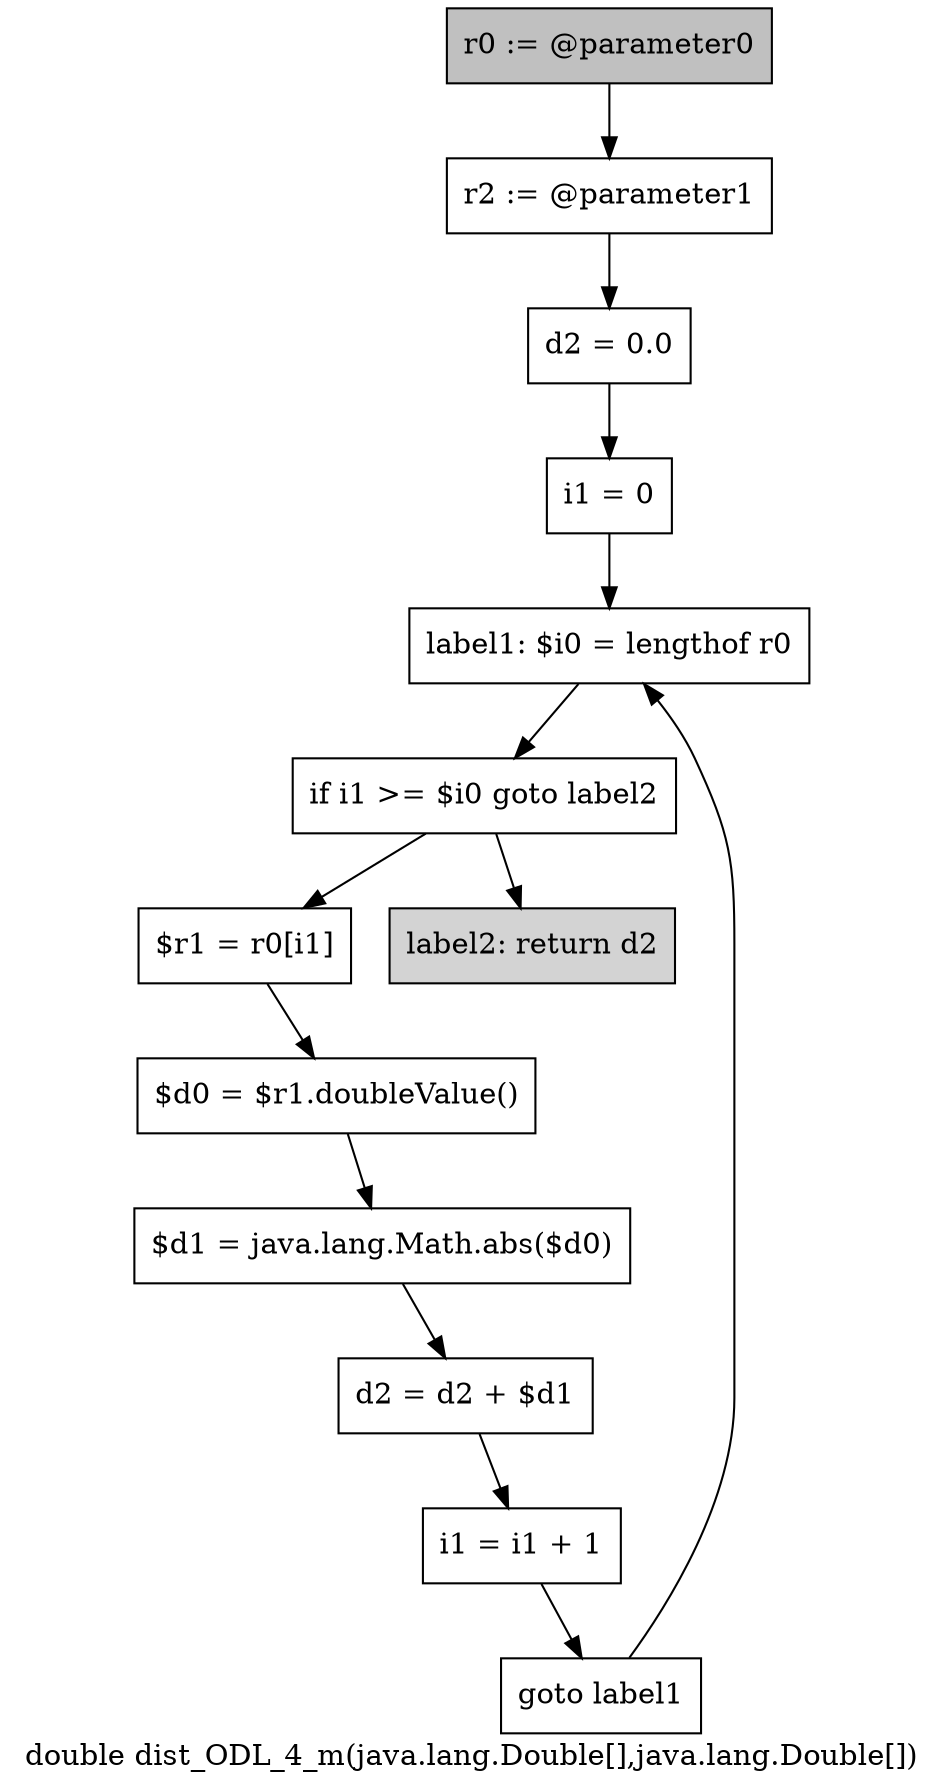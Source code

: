 digraph "double dist_ODL_4_m(java.lang.Double[],java.lang.Double[])" {
    label="double dist_ODL_4_m(java.lang.Double[],java.lang.Double[])";
    node [shape=box];
    "0" [style=filled,fillcolor=gray,label="r0 := @parameter0",];
    "1" [label="r2 := @parameter1",];
    "0"->"1";
    "2" [label="d2 = 0.0",];
    "1"->"2";
    "3" [label="i1 = 0",];
    "2"->"3";
    "4" [label="label1: $i0 = lengthof r0",];
    "3"->"4";
    "5" [label="if i1 >= $i0 goto label2",];
    "4"->"5";
    "6" [label="$r1 = r0[i1]",];
    "5"->"6";
    "12" [style=filled,fillcolor=lightgray,label="label2: return d2",];
    "5"->"12";
    "7" [label="$d0 = $r1.doubleValue()",];
    "6"->"7";
    "8" [label="$d1 = java.lang.Math.abs($d0)",];
    "7"->"8";
    "9" [label="d2 = d2 + $d1",];
    "8"->"9";
    "10" [label="i1 = i1 + 1",];
    "9"->"10";
    "11" [label="goto label1",];
    "10"->"11";
    "11"->"4";
}
